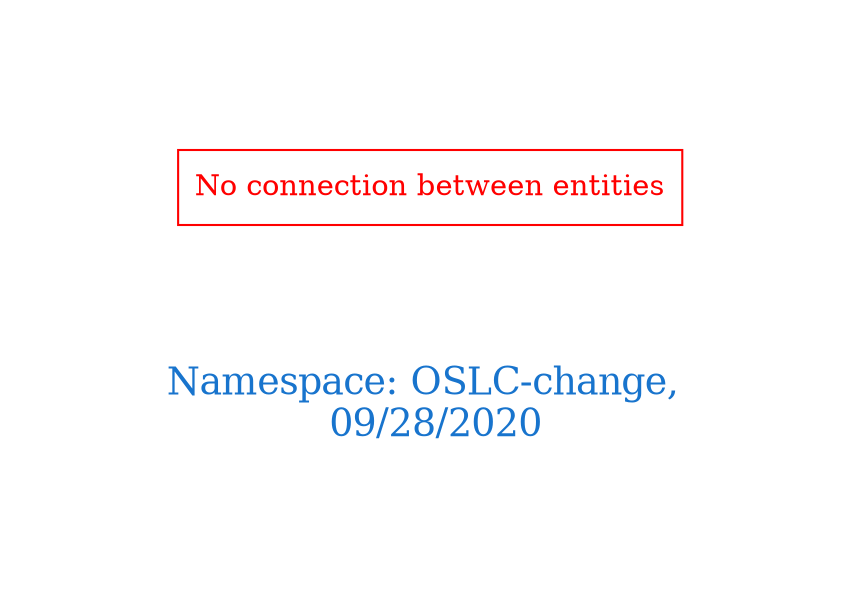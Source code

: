 digraph OGIT_ontology {
 graph [ rankdir= LR,pad=1 
fontsize = 18,
fontcolor= dodgerblue3,label = "\n\n\nNamespace: OSLC-change, \n 09/28/2020"];
node[shape=polygon];
edge [  color="gray81"];

"No connection between entities" [fontcolor = "red",color="red", shape="polygon"]
}

